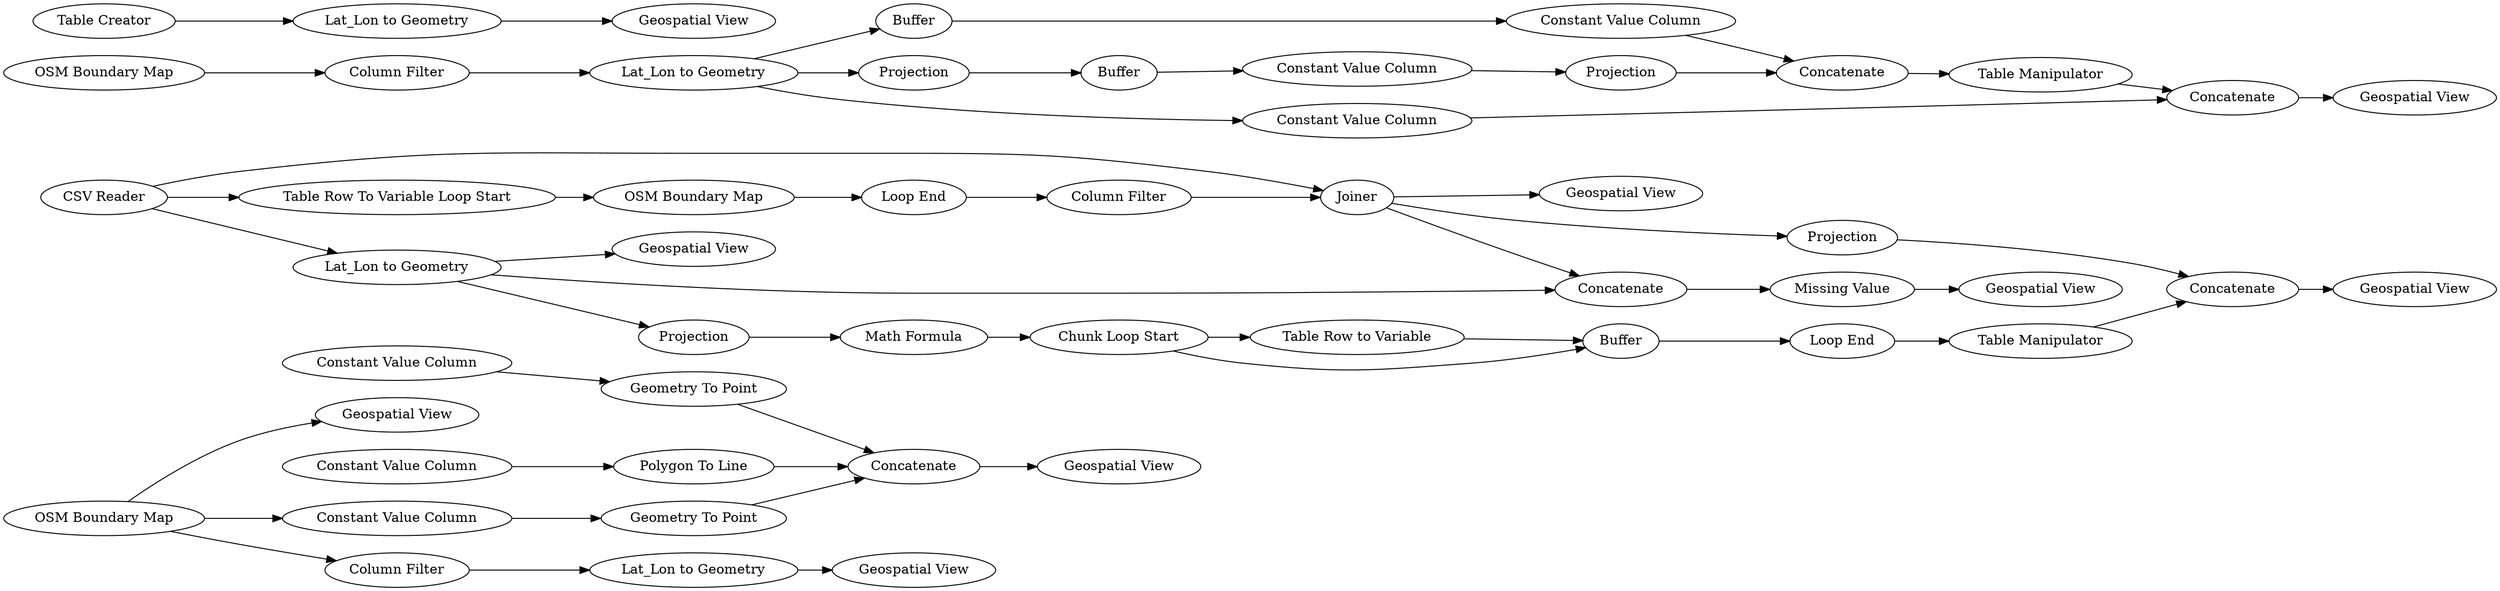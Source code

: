 digraph {
	1927 -> 1861
	1884 -> 1912
	1947 -> 1945
	1954 -> 1948
	1881 -> 1882
	1955 -> 1951
	1906 -> 1898
	1907 -> 1908
	1888 -> 1912
	1898 -> 1899
	1936 -> 1953
	1912 -> 1916
	1884 -> 1907
	1856 -> 1854
	1855 -> 1856
	1882 -> 1883
	1936 -> 1947
	1911 -> 1906
	1865 -> 1926
	1844 -> 1845
	1948 -> 1949
	1864 -> 1927
	1949 -> 1950
	1916 -> 1913
	1888 -> 1911
	1953 -> 1950
	1928 -> 1861
	1937 -> 1936
	1897 -> 1909
	1898 -> 1900
	1879 -> 1888
	1939 -> 1937
	1926 -> 1861
	1940 -> 1954
	1861 -> 1929
	1883 -> 1884
	1845 -> 1846
	1900 -> 1897
	1945 -> 1955
	1842 -> 1857
	1909 -> 1908
	1884 -> 1918
	1888 -> 1919
	1950 -> 1952
	1936 -> 1940
	1879 -> 1884
	1863 -> 1928
	1899 -> 1900
	1880 -> 1881
	1908 -> 1886
	1951 -> 1948
	1879 -> 1880
	1842 -> 1863
	1842 -> 1855
	1947 [label=Projection]
	1929 [label="Geospatial View"]
	1908 [label=Concatenate]
	1900 [label=Buffer]
	1954 [label="Constant Value Column"]
	1952 [label="Geospatial View"]
	1899 [label="Table Row to Variable"]
	1936 [label="Lat_Lon to Geometry"]
	1854 [label="Geospatial View"]
	1906 [label="Math Formula"]
	1955 [label="Constant Value Column"]
	1911 [label=Projection]
	1888 [label="Lat_Lon to Geometry"]
	1953 [label="Constant Value Column"]
	1881 [label="OSM Boundary Map"]
	1865 [label="Constant Value Column"]
	1897 [label="Loop End"]
	1857 [label="Geospatial View"]
	1940 [label=Buffer]
	1882 [label="Loop End"]
	1861 [label=Concatenate]
	1863 [label="Constant Value Column"]
	1948 [label=Concatenate]
	1845 [label="Lat_Lon to Geometry"]
	1879 [label="CSV Reader"]
	1951 [label=Projection]
	1898 [label="Chunk Loop Start"]
	1950 [label=Concatenate]
	1912 [label=Concatenate]
	1880 [label="Table Row To Variable Loop Start"]
	1918 [label="Geospatial View"]
	1907 [label=Projection]
	1939 [label="OSM Boundary Map"]
	1856 [label="Lat_Lon to Geometry"]
	1884 [label=Joiner]
	1909 [label="Table Manipulator"]
	1928 [label="Geometry To Point"]
	1949 [label="Table Manipulator"]
	1864 [label="Constant Value Column"]
	1913 [label="Geospatial View"]
	1846 [label="Geospatial View"]
	1842 [label="OSM Boundary Map"]
	1844 [label="Table Creator"]
	1883 [label="Column Filter"]
	1855 [label="Column Filter"]
	1886 [label="Geospatial View"]
	1945 [label=Buffer]
	1927 [label="Geometry To Point"]
	1919 [label="Geospatial View"]
	1926 [label="Polygon To Line"]
	1937 [label="Column Filter"]
	1916 [label="Missing Value"]
	rankdir=LR
}
